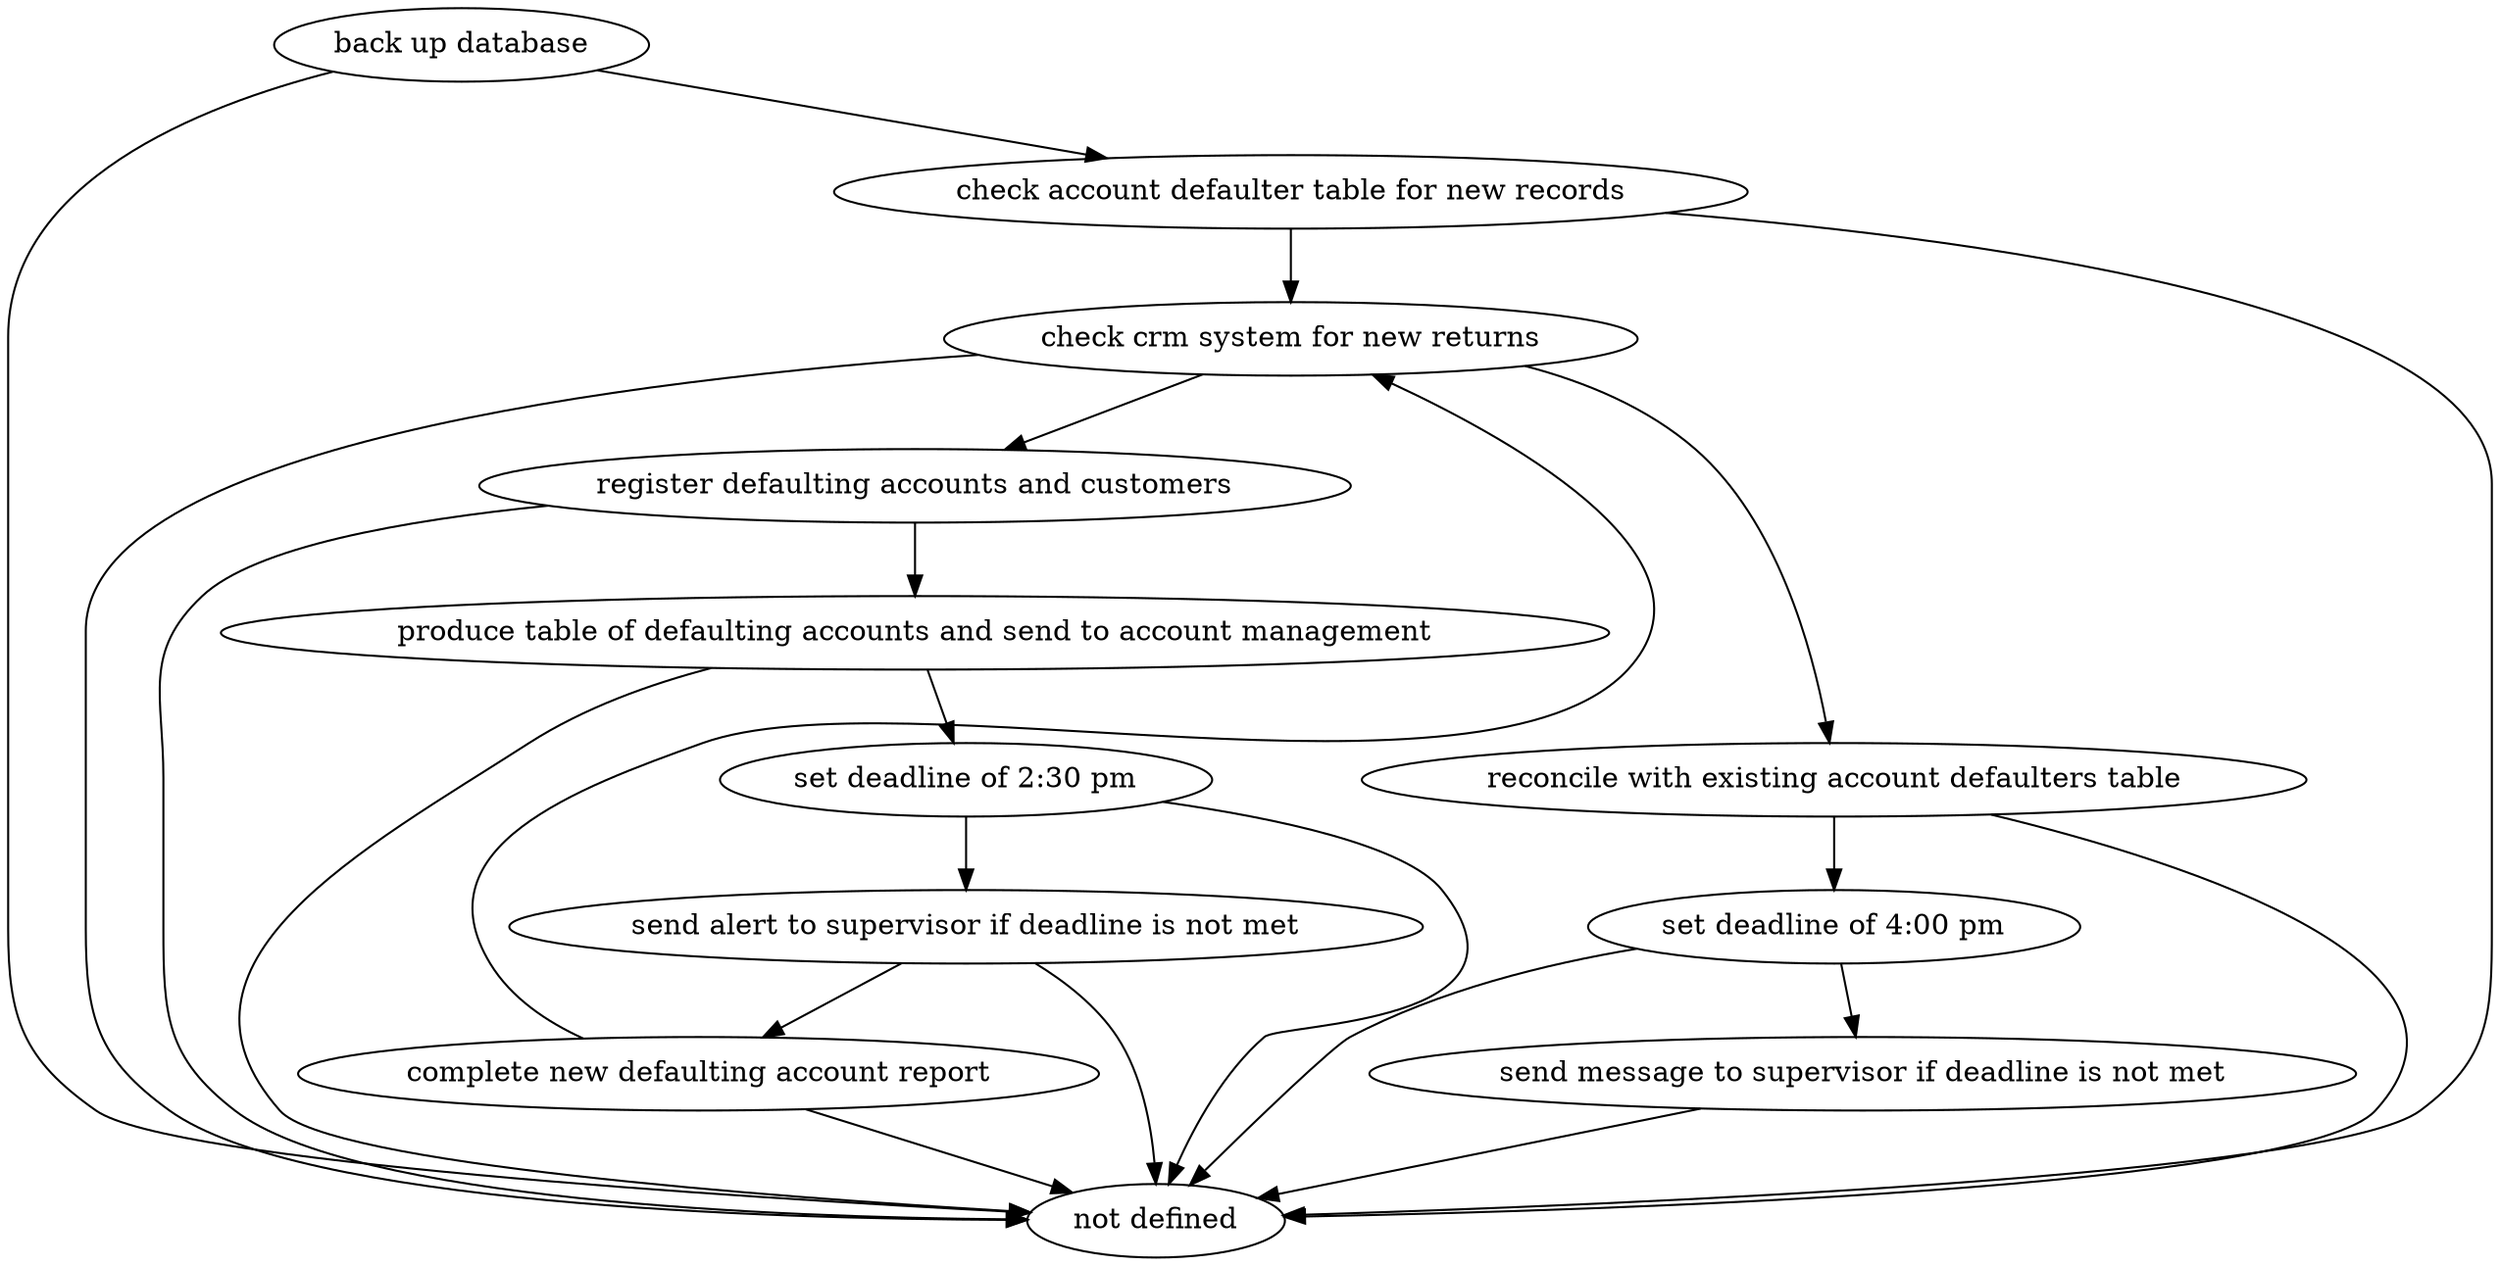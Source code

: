 strict digraph "doc-9.1" {
	graph [name="doc-9.1"];
	"back up database"	[attrs="{'type': 'Activity', 'label': 'back up database'}"];
	"check account defaulter table for new records"	[attrs="{'type': 'Activity', 'label': 'check account defaulter table for new records'}"];
	"back up database" -> "check account defaulter table for new records"	[attrs="{'type': 'flow', 'label': 'flow'}"];
	"not defined"	[attrs="{'type': 'Actor', 'label': 'not defined'}"];
	"back up database" -> "not defined"	[attrs="{'type': 'actor performer', 'label': 'actor performer'}"];
	"check crm system for new returns"	[attrs="{'type': 'Activity', 'label': 'check crm system for new returns'}"];
	"check account defaulter table for new records" -> "check crm system for new returns"	[attrs="{'type': 'flow', 'label': 'flow'}"];
	"check account defaulter table for new records" -> "not defined"	[attrs="{'type': 'actor performer', 'label': 'actor performer'}"];
	"register defaulting accounts and customers"	[attrs="{'type': 'Activity', 'label': 'register defaulting accounts and customers'}"];
	"check crm system for new returns" -> "register defaulting accounts and customers"	[attrs="{'type': 'flow', 'label': 'flow'}"];
	"reconcile with existing account defaulters table"	[attrs="{'type': 'Activity', 'label': 'reconcile with existing account defaulters table'}"];
	"check crm system for new returns" -> "reconcile with existing account defaulters table"	[attrs="{'type': 'flow', 'label': 'flow'}"];
	"check crm system for new returns" -> "not defined"	[attrs="{'type': 'actor performer', 'label': 'actor performer'}"];
	"produce table of defaulting accounts and send to account management"	[attrs="{'type': 'Activity', 'label': 'produce table of defaulting accounts and send to account management'}"];
	"register defaulting accounts and customers" -> "produce table of defaulting accounts and send to account management"	[attrs="{'type': 'flow', 'label': 'flow'}"];
	"register defaulting accounts and customers" -> "not defined"	[attrs="{'type': 'actor performer', 'label': 'actor performer'}"];
	"set deadline of 2:30 pm"	[attrs="{'type': 'Activity', 'label': 'set deadline of 2:30 pm'}"];
	"produce table of defaulting accounts and send to account management" -> "set deadline of 2:30 pm"	[attrs="{'type': 'flow', 'label': 'flow'}"];
	"produce table of defaulting accounts and send to account management" -> "not defined"	[attrs="{'type': 'actor performer', 'label': 'actor performer'}"];
	"send alert to supervisor if deadline is not met"	[attrs="{'type': 'Activity', 'label': 'send alert to supervisor if deadline is not met'}"];
	"set deadline of 2:30 pm" -> "send alert to supervisor if deadline is not met"	[attrs="{'type': 'flow', 'label': 'flow'}"];
	"set deadline of 2:30 pm" -> "not defined"	[attrs="{'type': 'actor performer', 'label': 'actor performer'}"];
	"complete new defaulting account report"	[attrs="{'type': 'Activity', 'label': 'complete new defaulting account report'}"];
	"send alert to supervisor if deadline is not met" -> "complete new defaulting account report"	[attrs="{'type': 'flow', 'label': 'flow'}"];
	"send alert to supervisor if deadline is not met" -> "not defined"	[attrs="{'type': 'actor performer', 'label': 'actor performer'}"];
	"complete new defaulting account report" -> "check crm system for new returns"	[attrs="{'type': 'flow', 'label': 'flow'}"];
	"complete new defaulting account report" -> "not defined"	[attrs="{'type': 'actor performer', 'label': 'actor performer'}"];
	"set deadline of 4:00 pm"	[attrs="{'type': 'Activity', 'label': 'set deadline of 4:00 pm'}"];
	"reconcile with existing account defaulters table" -> "set deadline of 4:00 pm"	[attrs="{'type': 'flow', 'label': 'flow'}"];
	"reconcile with existing account defaulters table" -> "not defined"	[attrs="{'type': 'actor performer', 'label': 'actor performer'}"];
	"send message to supervisor if deadline is not met"	[attrs="{'type': 'Activity', 'label': 'send message to supervisor if deadline is not met'}"];
	"set deadline of 4:00 pm" -> "send message to supervisor if deadline is not met"	[attrs="{'type': 'flow', 'label': 'flow'}"];
	"set deadline of 4:00 pm" -> "not defined"	[attrs="{'type': 'actor performer', 'label': 'actor performer'}"];
	"send message to supervisor if deadline is not met" -> "not defined"	[attrs="{'type': 'actor performer', 'label': 'actor performer'}"];
}
